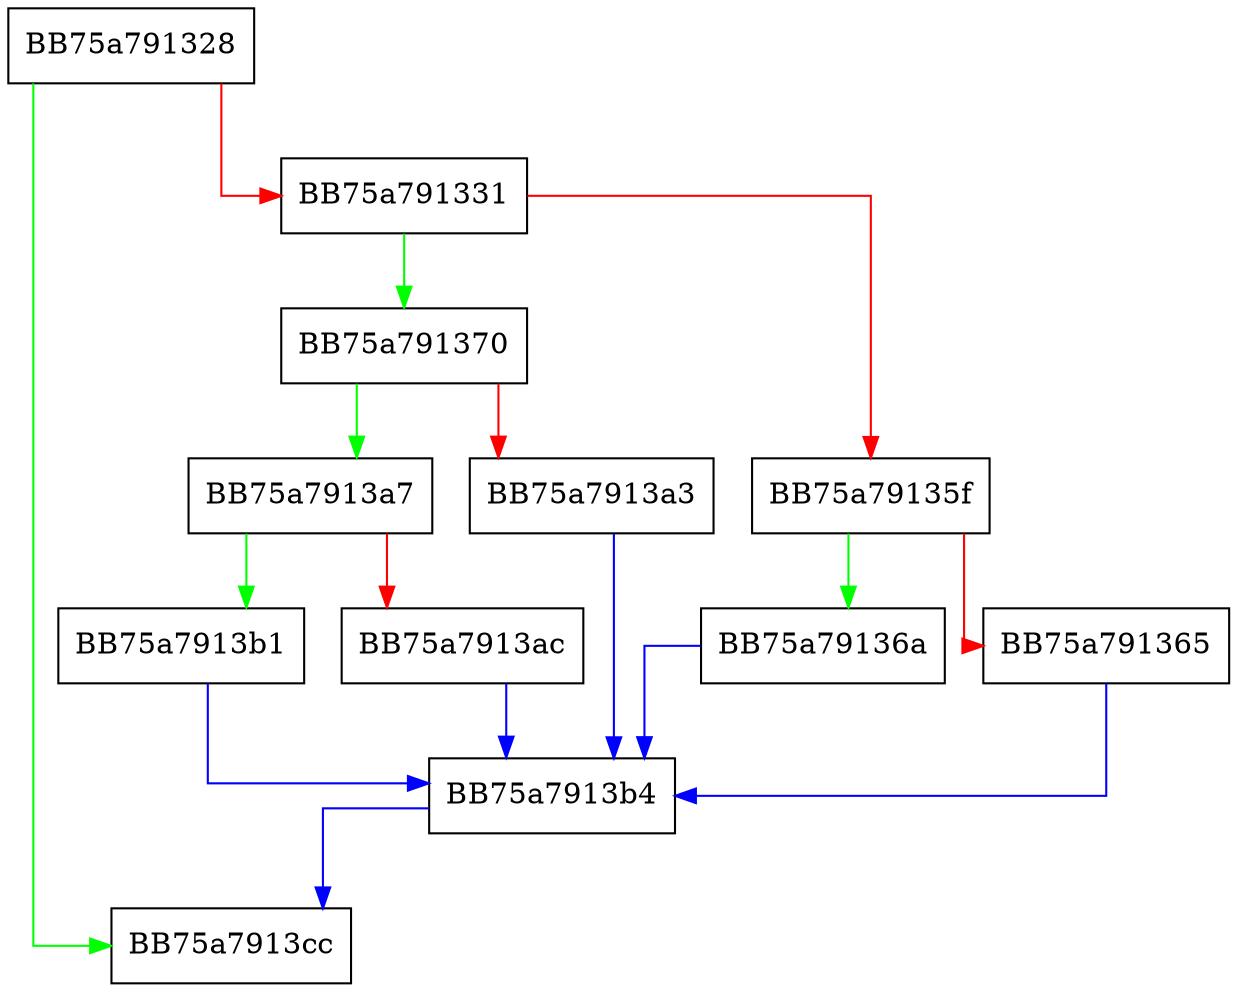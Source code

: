digraph write_string {
  node [shape="box"];
  graph [splines=ortho];
  BB75a791328 -> BB75a7913cc [color="green"];
  BB75a791328 -> BB75a791331 [color="red"];
  BB75a791331 -> BB75a791370 [color="green"];
  BB75a791331 -> BB75a79135f [color="red"];
  BB75a79135f -> BB75a79136a [color="green"];
  BB75a79135f -> BB75a791365 [color="red"];
  BB75a791365 -> BB75a7913b4 [color="blue"];
  BB75a79136a -> BB75a7913b4 [color="blue"];
  BB75a791370 -> BB75a7913a7 [color="green"];
  BB75a791370 -> BB75a7913a3 [color="red"];
  BB75a7913a3 -> BB75a7913b4 [color="blue"];
  BB75a7913a7 -> BB75a7913b1 [color="green"];
  BB75a7913a7 -> BB75a7913ac [color="red"];
  BB75a7913ac -> BB75a7913b4 [color="blue"];
  BB75a7913b1 -> BB75a7913b4 [color="blue"];
  BB75a7913b4 -> BB75a7913cc [color="blue"];
}